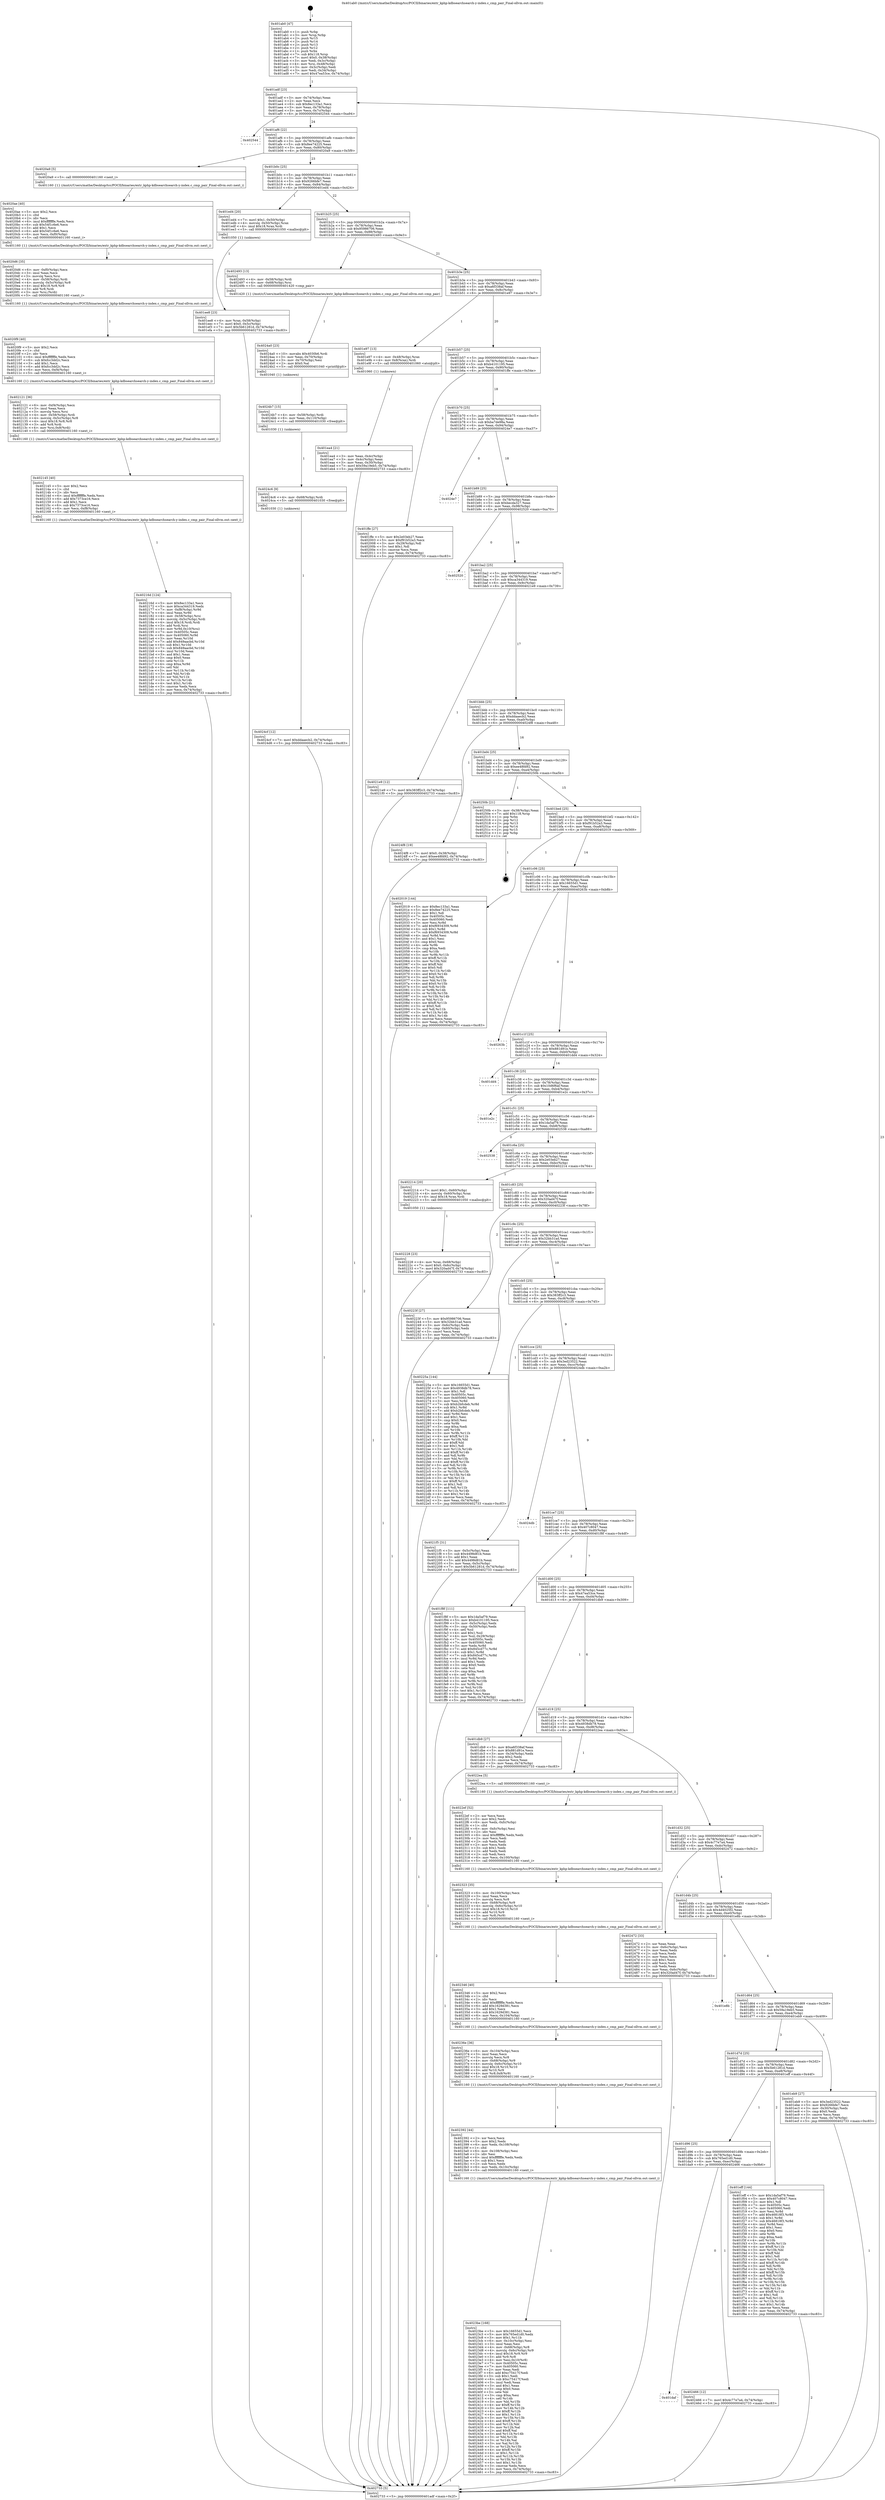 digraph "0x401ab0" {
  label = "0x401ab0 (/mnt/c/Users/mathe/Desktop/tcc/POCII/binaries/extr_kphp-kdbsearchsearch-y-index.c_cmp_pair_Final-ollvm.out::main(0))"
  labelloc = "t"
  node[shape=record]

  Entry [label="",width=0.3,height=0.3,shape=circle,fillcolor=black,style=filled]
  "0x401adf" [label="{
     0x401adf [23]\l
     | [instrs]\l
     &nbsp;&nbsp;0x401adf \<+3\>: mov -0x74(%rbp),%eax\l
     &nbsp;&nbsp;0x401ae2 \<+2\>: mov %eax,%ecx\l
     &nbsp;&nbsp;0x401ae4 \<+6\>: sub $0x8ec133a1,%ecx\l
     &nbsp;&nbsp;0x401aea \<+3\>: mov %eax,-0x78(%rbp)\l
     &nbsp;&nbsp;0x401aed \<+3\>: mov %ecx,-0x7c(%rbp)\l
     &nbsp;&nbsp;0x401af0 \<+6\>: je 0000000000402544 \<main+0xa94\>\l
  }"]
  "0x402544" [label="{
     0x402544\l
  }", style=dashed]
  "0x401af6" [label="{
     0x401af6 [22]\l
     | [instrs]\l
     &nbsp;&nbsp;0x401af6 \<+5\>: jmp 0000000000401afb \<main+0x4b\>\l
     &nbsp;&nbsp;0x401afb \<+3\>: mov -0x78(%rbp),%eax\l
     &nbsp;&nbsp;0x401afe \<+5\>: sub $0x8ee74225,%eax\l
     &nbsp;&nbsp;0x401b03 \<+3\>: mov %eax,-0x80(%rbp)\l
     &nbsp;&nbsp;0x401b06 \<+6\>: je 00000000004020a9 \<main+0x5f9\>\l
  }"]
  Exit [label="",width=0.3,height=0.3,shape=circle,fillcolor=black,style=filled,peripheries=2]
  "0x4020a9" [label="{
     0x4020a9 [5]\l
     | [instrs]\l
     &nbsp;&nbsp;0x4020a9 \<+5\>: call 0000000000401160 \<next_i\>\l
     | [calls]\l
     &nbsp;&nbsp;0x401160 \{1\} (/mnt/c/Users/mathe/Desktop/tcc/POCII/binaries/extr_kphp-kdbsearchsearch-y-index.c_cmp_pair_Final-ollvm.out::next_i)\l
  }"]
  "0x401b0c" [label="{
     0x401b0c [25]\l
     | [instrs]\l
     &nbsp;&nbsp;0x401b0c \<+5\>: jmp 0000000000401b11 \<main+0x61\>\l
     &nbsp;&nbsp;0x401b11 \<+3\>: mov -0x78(%rbp),%eax\l
     &nbsp;&nbsp;0x401b14 \<+5\>: sub $0x9266bfe7,%eax\l
     &nbsp;&nbsp;0x401b19 \<+6\>: mov %eax,-0x84(%rbp)\l
     &nbsp;&nbsp;0x401b1f \<+6\>: je 0000000000401ed4 \<main+0x424\>\l
  }"]
  "0x4024cf" [label="{
     0x4024cf [12]\l
     | [instrs]\l
     &nbsp;&nbsp;0x4024cf \<+7\>: movl $0xddaaecb2,-0x74(%rbp)\l
     &nbsp;&nbsp;0x4024d6 \<+5\>: jmp 0000000000402733 \<main+0xc83\>\l
  }"]
  "0x401ed4" [label="{
     0x401ed4 [20]\l
     | [instrs]\l
     &nbsp;&nbsp;0x401ed4 \<+7\>: movl $0x1,-0x50(%rbp)\l
     &nbsp;&nbsp;0x401edb \<+4\>: movslq -0x50(%rbp),%rax\l
     &nbsp;&nbsp;0x401edf \<+4\>: imul $0x18,%rax,%rdi\l
     &nbsp;&nbsp;0x401ee3 \<+5\>: call 0000000000401050 \<malloc@plt\>\l
     | [calls]\l
     &nbsp;&nbsp;0x401050 \{1\} (unknown)\l
  }"]
  "0x401b25" [label="{
     0x401b25 [25]\l
     | [instrs]\l
     &nbsp;&nbsp;0x401b25 \<+5\>: jmp 0000000000401b2a \<main+0x7a\>\l
     &nbsp;&nbsp;0x401b2a \<+3\>: mov -0x78(%rbp),%eax\l
     &nbsp;&nbsp;0x401b2d \<+5\>: sub $0x95986706,%eax\l
     &nbsp;&nbsp;0x401b32 \<+6\>: mov %eax,-0x88(%rbp)\l
     &nbsp;&nbsp;0x401b38 \<+6\>: je 0000000000402493 \<main+0x9e3\>\l
  }"]
  "0x4024c6" [label="{
     0x4024c6 [9]\l
     | [instrs]\l
     &nbsp;&nbsp;0x4024c6 \<+4\>: mov -0x68(%rbp),%rdi\l
     &nbsp;&nbsp;0x4024ca \<+5\>: call 0000000000401030 \<free@plt\>\l
     | [calls]\l
     &nbsp;&nbsp;0x401030 \{1\} (unknown)\l
  }"]
  "0x402493" [label="{
     0x402493 [13]\l
     | [instrs]\l
     &nbsp;&nbsp;0x402493 \<+4\>: mov -0x58(%rbp),%rdi\l
     &nbsp;&nbsp;0x402497 \<+4\>: mov -0x68(%rbp),%rsi\l
     &nbsp;&nbsp;0x40249b \<+5\>: call 0000000000401420 \<cmp_pair\>\l
     | [calls]\l
     &nbsp;&nbsp;0x401420 \{1\} (/mnt/c/Users/mathe/Desktop/tcc/POCII/binaries/extr_kphp-kdbsearchsearch-y-index.c_cmp_pair_Final-ollvm.out::cmp_pair)\l
  }"]
  "0x401b3e" [label="{
     0x401b3e [25]\l
     | [instrs]\l
     &nbsp;&nbsp;0x401b3e \<+5\>: jmp 0000000000401b43 \<main+0x93\>\l
     &nbsp;&nbsp;0x401b43 \<+3\>: mov -0x78(%rbp),%eax\l
     &nbsp;&nbsp;0x401b46 \<+5\>: sub $0xa6f338af,%eax\l
     &nbsp;&nbsp;0x401b4b \<+6\>: mov %eax,-0x8c(%rbp)\l
     &nbsp;&nbsp;0x401b51 \<+6\>: je 0000000000401e97 \<main+0x3e7\>\l
  }"]
  "0x4024b7" [label="{
     0x4024b7 [15]\l
     | [instrs]\l
     &nbsp;&nbsp;0x4024b7 \<+4\>: mov -0x58(%rbp),%rdi\l
     &nbsp;&nbsp;0x4024bb \<+6\>: mov %eax,-0x110(%rbp)\l
     &nbsp;&nbsp;0x4024c1 \<+5\>: call 0000000000401030 \<free@plt\>\l
     | [calls]\l
     &nbsp;&nbsp;0x401030 \{1\} (unknown)\l
  }"]
  "0x401e97" [label="{
     0x401e97 [13]\l
     | [instrs]\l
     &nbsp;&nbsp;0x401e97 \<+4\>: mov -0x48(%rbp),%rax\l
     &nbsp;&nbsp;0x401e9b \<+4\>: mov 0x8(%rax),%rdi\l
     &nbsp;&nbsp;0x401e9f \<+5\>: call 0000000000401060 \<atoi@plt\>\l
     | [calls]\l
     &nbsp;&nbsp;0x401060 \{1\} (unknown)\l
  }"]
  "0x401b57" [label="{
     0x401b57 [25]\l
     | [instrs]\l
     &nbsp;&nbsp;0x401b57 \<+5\>: jmp 0000000000401b5c \<main+0xac\>\l
     &nbsp;&nbsp;0x401b5c \<+3\>: mov -0x78(%rbp),%eax\l
     &nbsp;&nbsp;0x401b5f \<+5\>: sub $0xb4101195,%eax\l
     &nbsp;&nbsp;0x401b64 \<+6\>: mov %eax,-0x90(%rbp)\l
     &nbsp;&nbsp;0x401b6a \<+6\>: je 0000000000401ffe \<main+0x54e\>\l
  }"]
  "0x4024a0" [label="{
     0x4024a0 [23]\l
     | [instrs]\l
     &nbsp;&nbsp;0x4024a0 \<+10\>: movabs $0x4030b6,%rdi\l
     &nbsp;&nbsp;0x4024aa \<+3\>: mov %eax,-0x70(%rbp)\l
     &nbsp;&nbsp;0x4024ad \<+3\>: mov -0x70(%rbp),%esi\l
     &nbsp;&nbsp;0x4024b0 \<+2\>: mov $0x0,%al\l
     &nbsp;&nbsp;0x4024b2 \<+5\>: call 0000000000401040 \<printf@plt\>\l
     | [calls]\l
     &nbsp;&nbsp;0x401040 \{1\} (unknown)\l
  }"]
  "0x401ffe" [label="{
     0x401ffe [27]\l
     | [instrs]\l
     &nbsp;&nbsp;0x401ffe \<+5\>: mov $0x2e03eb27,%eax\l
     &nbsp;&nbsp;0x402003 \<+5\>: mov $0xf91b52a3,%ecx\l
     &nbsp;&nbsp;0x402008 \<+3\>: mov -0x29(%rbp),%dl\l
     &nbsp;&nbsp;0x40200b \<+3\>: test $0x1,%dl\l
     &nbsp;&nbsp;0x40200e \<+3\>: cmovne %ecx,%eax\l
     &nbsp;&nbsp;0x402011 \<+3\>: mov %eax,-0x74(%rbp)\l
     &nbsp;&nbsp;0x402014 \<+5\>: jmp 0000000000402733 \<main+0xc83\>\l
  }"]
  "0x401b70" [label="{
     0x401b70 [25]\l
     | [instrs]\l
     &nbsp;&nbsp;0x401b70 \<+5\>: jmp 0000000000401b75 \<main+0xc5\>\l
     &nbsp;&nbsp;0x401b75 \<+3\>: mov -0x78(%rbp),%eax\l
     &nbsp;&nbsp;0x401b78 \<+5\>: sub $0xba7de98a,%eax\l
     &nbsp;&nbsp;0x401b7d \<+6\>: mov %eax,-0x94(%rbp)\l
     &nbsp;&nbsp;0x401b83 \<+6\>: je 00000000004024e7 \<main+0xa37\>\l
  }"]
  "0x401daf" [label="{
     0x401daf\l
  }", style=dashed]
  "0x4024e7" [label="{
     0x4024e7\l
  }", style=dashed]
  "0x401b89" [label="{
     0x401b89 [25]\l
     | [instrs]\l
     &nbsp;&nbsp;0x401b89 \<+5\>: jmp 0000000000401b8e \<main+0xde\>\l
     &nbsp;&nbsp;0x401b8e \<+3\>: mov -0x78(%rbp),%eax\l
     &nbsp;&nbsp;0x401b91 \<+5\>: sub $0xbecda327,%eax\l
     &nbsp;&nbsp;0x401b96 \<+6\>: mov %eax,-0x98(%rbp)\l
     &nbsp;&nbsp;0x401b9c \<+6\>: je 0000000000402520 \<main+0xa70\>\l
  }"]
  "0x402466" [label="{
     0x402466 [12]\l
     | [instrs]\l
     &nbsp;&nbsp;0x402466 \<+7\>: movl $0x4c77e7a4,-0x74(%rbp)\l
     &nbsp;&nbsp;0x40246d \<+5\>: jmp 0000000000402733 \<main+0xc83\>\l
  }"]
  "0x402520" [label="{
     0x402520\l
  }", style=dashed]
  "0x401ba2" [label="{
     0x401ba2 [25]\l
     | [instrs]\l
     &nbsp;&nbsp;0x401ba2 \<+5\>: jmp 0000000000401ba7 \<main+0xf7\>\l
     &nbsp;&nbsp;0x401ba7 \<+3\>: mov -0x78(%rbp),%eax\l
     &nbsp;&nbsp;0x401baa \<+5\>: sub $0xca344319,%eax\l
     &nbsp;&nbsp;0x401baf \<+6\>: mov %eax,-0x9c(%rbp)\l
     &nbsp;&nbsp;0x401bb5 \<+6\>: je 00000000004021e9 \<main+0x739\>\l
  }"]
  "0x4023be" [label="{
     0x4023be [168]\l
     | [instrs]\l
     &nbsp;&nbsp;0x4023be \<+5\>: mov $0x16655d1,%ecx\l
     &nbsp;&nbsp;0x4023c3 \<+5\>: mov $0x765ed1d0,%edx\l
     &nbsp;&nbsp;0x4023c8 \<+3\>: mov $0x1,%r11b\l
     &nbsp;&nbsp;0x4023cb \<+6\>: mov -0x10c(%rbp),%esi\l
     &nbsp;&nbsp;0x4023d1 \<+3\>: imul %eax,%esi\l
     &nbsp;&nbsp;0x4023d4 \<+4\>: mov -0x68(%rbp),%r8\l
     &nbsp;&nbsp;0x4023d8 \<+4\>: movslq -0x6c(%rbp),%r9\l
     &nbsp;&nbsp;0x4023dc \<+4\>: imul $0x18,%r9,%r9\l
     &nbsp;&nbsp;0x4023e0 \<+3\>: add %r9,%r8\l
     &nbsp;&nbsp;0x4023e3 \<+4\>: mov %esi,0x10(%r8)\l
     &nbsp;&nbsp;0x4023e7 \<+7\>: mov 0x40505c,%eax\l
     &nbsp;&nbsp;0x4023ee \<+7\>: mov 0x405060,%esi\l
     &nbsp;&nbsp;0x4023f5 \<+2\>: mov %eax,%edi\l
     &nbsp;&nbsp;0x4023f7 \<+6\>: add $0xc75417f,%edi\l
     &nbsp;&nbsp;0x4023fd \<+3\>: sub $0x1,%edi\l
     &nbsp;&nbsp;0x402400 \<+6\>: sub $0xc75417f,%edi\l
     &nbsp;&nbsp;0x402406 \<+3\>: imul %edi,%eax\l
     &nbsp;&nbsp;0x402409 \<+3\>: and $0x1,%eax\l
     &nbsp;&nbsp;0x40240c \<+3\>: cmp $0x0,%eax\l
     &nbsp;&nbsp;0x40240f \<+3\>: sete %bl\l
     &nbsp;&nbsp;0x402412 \<+3\>: cmp $0xa,%esi\l
     &nbsp;&nbsp;0x402415 \<+4\>: setl %r14b\l
     &nbsp;&nbsp;0x402419 \<+3\>: mov %bl,%r15b\l
     &nbsp;&nbsp;0x40241c \<+4\>: xor $0xff,%r15b\l
     &nbsp;&nbsp;0x402420 \<+3\>: mov %r14b,%r12b\l
     &nbsp;&nbsp;0x402423 \<+4\>: xor $0xff,%r12b\l
     &nbsp;&nbsp;0x402427 \<+4\>: xor $0x1,%r11b\l
     &nbsp;&nbsp;0x40242b \<+3\>: mov %r15b,%r13b\l
     &nbsp;&nbsp;0x40242e \<+4\>: and $0xff,%r13b\l
     &nbsp;&nbsp;0x402432 \<+3\>: and %r11b,%bl\l
     &nbsp;&nbsp;0x402435 \<+3\>: mov %r12b,%al\l
     &nbsp;&nbsp;0x402438 \<+2\>: and $0xff,%al\l
     &nbsp;&nbsp;0x40243a \<+3\>: and %r11b,%r14b\l
     &nbsp;&nbsp;0x40243d \<+3\>: or %bl,%r13b\l
     &nbsp;&nbsp;0x402440 \<+3\>: or %r14b,%al\l
     &nbsp;&nbsp;0x402443 \<+3\>: xor %al,%r13b\l
     &nbsp;&nbsp;0x402446 \<+3\>: or %r12b,%r15b\l
     &nbsp;&nbsp;0x402449 \<+4\>: xor $0xff,%r15b\l
     &nbsp;&nbsp;0x40244d \<+4\>: or $0x1,%r11b\l
     &nbsp;&nbsp;0x402451 \<+3\>: and %r11b,%r15b\l
     &nbsp;&nbsp;0x402454 \<+3\>: or %r15b,%r13b\l
     &nbsp;&nbsp;0x402457 \<+4\>: test $0x1,%r13b\l
     &nbsp;&nbsp;0x40245b \<+3\>: cmovne %edx,%ecx\l
     &nbsp;&nbsp;0x40245e \<+3\>: mov %ecx,-0x74(%rbp)\l
     &nbsp;&nbsp;0x402461 \<+5\>: jmp 0000000000402733 \<main+0xc83\>\l
  }"]
  "0x4021e9" [label="{
     0x4021e9 [12]\l
     | [instrs]\l
     &nbsp;&nbsp;0x4021e9 \<+7\>: movl $0x383ff2c3,-0x74(%rbp)\l
     &nbsp;&nbsp;0x4021f0 \<+5\>: jmp 0000000000402733 \<main+0xc83\>\l
  }"]
  "0x401bbb" [label="{
     0x401bbb [25]\l
     | [instrs]\l
     &nbsp;&nbsp;0x401bbb \<+5\>: jmp 0000000000401bc0 \<main+0x110\>\l
     &nbsp;&nbsp;0x401bc0 \<+3\>: mov -0x78(%rbp),%eax\l
     &nbsp;&nbsp;0x401bc3 \<+5\>: sub $0xddaaecb2,%eax\l
     &nbsp;&nbsp;0x401bc8 \<+6\>: mov %eax,-0xa0(%rbp)\l
     &nbsp;&nbsp;0x401bce \<+6\>: je 00000000004024f8 \<main+0xa48\>\l
  }"]
  "0x402392" [label="{
     0x402392 [44]\l
     | [instrs]\l
     &nbsp;&nbsp;0x402392 \<+2\>: xor %ecx,%ecx\l
     &nbsp;&nbsp;0x402394 \<+5\>: mov $0x2,%edx\l
     &nbsp;&nbsp;0x402399 \<+6\>: mov %edx,-0x108(%rbp)\l
     &nbsp;&nbsp;0x40239f \<+1\>: cltd\l
     &nbsp;&nbsp;0x4023a0 \<+6\>: mov -0x108(%rbp),%esi\l
     &nbsp;&nbsp;0x4023a6 \<+2\>: idiv %esi\l
     &nbsp;&nbsp;0x4023a8 \<+6\>: imul $0xfffffffe,%edx,%edx\l
     &nbsp;&nbsp;0x4023ae \<+3\>: sub $0x1,%ecx\l
     &nbsp;&nbsp;0x4023b1 \<+2\>: sub %ecx,%edx\l
     &nbsp;&nbsp;0x4023b3 \<+6\>: mov %edx,-0x10c(%rbp)\l
     &nbsp;&nbsp;0x4023b9 \<+5\>: call 0000000000401160 \<next_i\>\l
     | [calls]\l
     &nbsp;&nbsp;0x401160 \{1\} (/mnt/c/Users/mathe/Desktop/tcc/POCII/binaries/extr_kphp-kdbsearchsearch-y-index.c_cmp_pair_Final-ollvm.out::next_i)\l
  }"]
  "0x4024f8" [label="{
     0x4024f8 [19]\l
     | [instrs]\l
     &nbsp;&nbsp;0x4024f8 \<+7\>: movl $0x0,-0x38(%rbp)\l
     &nbsp;&nbsp;0x4024ff \<+7\>: movl $0xee48fd92,-0x74(%rbp)\l
     &nbsp;&nbsp;0x402506 \<+5\>: jmp 0000000000402733 \<main+0xc83\>\l
  }"]
  "0x401bd4" [label="{
     0x401bd4 [25]\l
     | [instrs]\l
     &nbsp;&nbsp;0x401bd4 \<+5\>: jmp 0000000000401bd9 \<main+0x129\>\l
     &nbsp;&nbsp;0x401bd9 \<+3\>: mov -0x78(%rbp),%eax\l
     &nbsp;&nbsp;0x401bdc \<+5\>: sub $0xee48fd92,%eax\l
     &nbsp;&nbsp;0x401be1 \<+6\>: mov %eax,-0xa4(%rbp)\l
     &nbsp;&nbsp;0x401be7 \<+6\>: je 000000000040250b \<main+0xa5b\>\l
  }"]
  "0x40236e" [label="{
     0x40236e [36]\l
     | [instrs]\l
     &nbsp;&nbsp;0x40236e \<+6\>: mov -0x104(%rbp),%ecx\l
     &nbsp;&nbsp;0x402374 \<+3\>: imul %eax,%ecx\l
     &nbsp;&nbsp;0x402377 \<+3\>: movslq %ecx,%r8\l
     &nbsp;&nbsp;0x40237a \<+4\>: mov -0x68(%rbp),%r9\l
     &nbsp;&nbsp;0x40237e \<+4\>: movslq -0x6c(%rbp),%r10\l
     &nbsp;&nbsp;0x402382 \<+4\>: imul $0x18,%r10,%r10\l
     &nbsp;&nbsp;0x402386 \<+3\>: add %r10,%r9\l
     &nbsp;&nbsp;0x402389 \<+4\>: mov %r8,0x8(%r9)\l
     &nbsp;&nbsp;0x40238d \<+5\>: call 0000000000401160 \<next_i\>\l
     | [calls]\l
     &nbsp;&nbsp;0x401160 \{1\} (/mnt/c/Users/mathe/Desktop/tcc/POCII/binaries/extr_kphp-kdbsearchsearch-y-index.c_cmp_pair_Final-ollvm.out::next_i)\l
  }"]
  "0x40250b" [label="{
     0x40250b [21]\l
     | [instrs]\l
     &nbsp;&nbsp;0x40250b \<+3\>: mov -0x38(%rbp),%eax\l
     &nbsp;&nbsp;0x40250e \<+7\>: add $0x118,%rsp\l
     &nbsp;&nbsp;0x402515 \<+1\>: pop %rbx\l
     &nbsp;&nbsp;0x402516 \<+2\>: pop %r12\l
     &nbsp;&nbsp;0x402518 \<+2\>: pop %r13\l
     &nbsp;&nbsp;0x40251a \<+2\>: pop %r14\l
     &nbsp;&nbsp;0x40251c \<+2\>: pop %r15\l
     &nbsp;&nbsp;0x40251e \<+1\>: pop %rbp\l
     &nbsp;&nbsp;0x40251f \<+1\>: ret\l
  }"]
  "0x401bed" [label="{
     0x401bed [25]\l
     | [instrs]\l
     &nbsp;&nbsp;0x401bed \<+5\>: jmp 0000000000401bf2 \<main+0x142\>\l
     &nbsp;&nbsp;0x401bf2 \<+3\>: mov -0x78(%rbp),%eax\l
     &nbsp;&nbsp;0x401bf5 \<+5\>: sub $0xf91b52a3,%eax\l
     &nbsp;&nbsp;0x401bfa \<+6\>: mov %eax,-0xa8(%rbp)\l
     &nbsp;&nbsp;0x401c00 \<+6\>: je 0000000000402019 \<main+0x569\>\l
  }"]
  "0x402346" [label="{
     0x402346 [40]\l
     | [instrs]\l
     &nbsp;&nbsp;0x402346 \<+5\>: mov $0x2,%ecx\l
     &nbsp;&nbsp;0x40234b \<+1\>: cltd\l
     &nbsp;&nbsp;0x40234c \<+2\>: idiv %ecx\l
     &nbsp;&nbsp;0x40234e \<+6\>: imul $0xfffffffe,%edx,%ecx\l
     &nbsp;&nbsp;0x402354 \<+6\>: add $0x1629d381,%ecx\l
     &nbsp;&nbsp;0x40235a \<+3\>: add $0x1,%ecx\l
     &nbsp;&nbsp;0x40235d \<+6\>: sub $0x1629d381,%ecx\l
     &nbsp;&nbsp;0x402363 \<+6\>: mov %ecx,-0x104(%rbp)\l
     &nbsp;&nbsp;0x402369 \<+5\>: call 0000000000401160 \<next_i\>\l
     | [calls]\l
     &nbsp;&nbsp;0x401160 \{1\} (/mnt/c/Users/mathe/Desktop/tcc/POCII/binaries/extr_kphp-kdbsearchsearch-y-index.c_cmp_pair_Final-ollvm.out::next_i)\l
  }"]
  "0x402019" [label="{
     0x402019 [144]\l
     | [instrs]\l
     &nbsp;&nbsp;0x402019 \<+5\>: mov $0x8ec133a1,%eax\l
     &nbsp;&nbsp;0x40201e \<+5\>: mov $0x8ee74225,%ecx\l
     &nbsp;&nbsp;0x402023 \<+2\>: mov $0x1,%dl\l
     &nbsp;&nbsp;0x402025 \<+7\>: mov 0x40505c,%esi\l
     &nbsp;&nbsp;0x40202c \<+7\>: mov 0x405060,%edi\l
     &nbsp;&nbsp;0x402033 \<+3\>: mov %esi,%r8d\l
     &nbsp;&nbsp;0x402036 \<+7\>: add $0xf6934309,%r8d\l
     &nbsp;&nbsp;0x40203d \<+4\>: sub $0x1,%r8d\l
     &nbsp;&nbsp;0x402041 \<+7\>: sub $0xf6934309,%r8d\l
     &nbsp;&nbsp;0x402048 \<+4\>: imul %r8d,%esi\l
     &nbsp;&nbsp;0x40204c \<+3\>: and $0x1,%esi\l
     &nbsp;&nbsp;0x40204f \<+3\>: cmp $0x0,%esi\l
     &nbsp;&nbsp;0x402052 \<+4\>: sete %r9b\l
     &nbsp;&nbsp;0x402056 \<+3\>: cmp $0xa,%edi\l
     &nbsp;&nbsp;0x402059 \<+4\>: setl %r10b\l
     &nbsp;&nbsp;0x40205d \<+3\>: mov %r9b,%r11b\l
     &nbsp;&nbsp;0x402060 \<+4\>: xor $0xff,%r11b\l
     &nbsp;&nbsp;0x402064 \<+3\>: mov %r10b,%bl\l
     &nbsp;&nbsp;0x402067 \<+3\>: xor $0xff,%bl\l
     &nbsp;&nbsp;0x40206a \<+3\>: xor $0x0,%dl\l
     &nbsp;&nbsp;0x40206d \<+3\>: mov %r11b,%r14b\l
     &nbsp;&nbsp;0x402070 \<+4\>: and $0x0,%r14b\l
     &nbsp;&nbsp;0x402074 \<+3\>: and %dl,%r9b\l
     &nbsp;&nbsp;0x402077 \<+3\>: mov %bl,%r15b\l
     &nbsp;&nbsp;0x40207a \<+4\>: and $0x0,%r15b\l
     &nbsp;&nbsp;0x40207e \<+3\>: and %dl,%r10b\l
     &nbsp;&nbsp;0x402081 \<+3\>: or %r9b,%r14b\l
     &nbsp;&nbsp;0x402084 \<+3\>: or %r10b,%r15b\l
     &nbsp;&nbsp;0x402087 \<+3\>: xor %r15b,%r14b\l
     &nbsp;&nbsp;0x40208a \<+3\>: or %bl,%r11b\l
     &nbsp;&nbsp;0x40208d \<+4\>: xor $0xff,%r11b\l
     &nbsp;&nbsp;0x402091 \<+3\>: or $0x0,%dl\l
     &nbsp;&nbsp;0x402094 \<+3\>: and %dl,%r11b\l
     &nbsp;&nbsp;0x402097 \<+3\>: or %r11b,%r14b\l
     &nbsp;&nbsp;0x40209a \<+4\>: test $0x1,%r14b\l
     &nbsp;&nbsp;0x40209e \<+3\>: cmovne %ecx,%eax\l
     &nbsp;&nbsp;0x4020a1 \<+3\>: mov %eax,-0x74(%rbp)\l
     &nbsp;&nbsp;0x4020a4 \<+5\>: jmp 0000000000402733 \<main+0xc83\>\l
  }"]
  "0x401c06" [label="{
     0x401c06 [25]\l
     | [instrs]\l
     &nbsp;&nbsp;0x401c06 \<+5\>: jmp 0000000000401c0b \<main+0x15b\>\l
     &nbsp;&nbsp;0x401c0b \<+3\>: mov -0x78(%rbp),%eax\l
     &nbsp;&nbsp;0x401c0e \<+5\>: sub $0x16655d1,%eax\l
     &nbsp;&nbsp;0x401c13 \<+6\>: mov %eax,-0xac(%rbp)\l
     &nbsp;&nbsp;0x401c19 \<+6\>: je 000000000040263b \<main+0xb8b\>\l
  }"]
  "0x402323" [label="{
     0x402323 [35]\l
     | [instrs]\l
     &nbsp;&nbsp;0x402323 \<+6\>: mov -0x100(%rbp),%ecx\l
     &nbsp;&nbsp;0x402329 \<+3\>: imul %eax,%ecx\l
     &nbsp;&nbsp;0x40232c \<+3\>: movslq %ecx,%r8\l
     &nbsp;&nbsp;0x40232f \<+4\>: mov -0x68(%rbp),%r9\l
     &nbsp;&nbsp;0x402333 \<+4\>: movslq -0x6c(%rbp),%r10\l
     &nbsp;&nbsp;0x402337 \<+4\>: imul $0x18,%r10,%r10\l
     &nbsp;&nbsp;0x40233b \<+3\>: add %r10,%r9\l
     &nbsp;&nbsp;0x40233e \<+3\>: mov %r8,(%r9)\l
     &nbsp;&nbsp;0x402341 \<+5\>: call 0000000000401160 \<next_i\>\l
     | [calls]\l
     &nbsp;&nbsp;0x401160 \{1\} (/mnt/c/Users/mathe/Desktop/tcc/POCII/binaries/extr_kphp-kdbsearchsearch-y-index.c_cmp_pair_Final-ollvm.out::next_i)\l
  }"]
  "0x40263b" [label="{
     0x40263b\l
  }", style=dashed]
  "0x401c1f" [label="{
     0x401c1f [25]\l
     | [instrs]\l
     &nbsp;&nbsp;0x401c1f \<+5\>: jmp 0000000000401c24 \<main+0x174\>\l
     &nbsp;&nbsp;0x401c24 \<+3\>: mov -0x78(%rbp),%eax\l
     &nbsp;&nbsp;0x401c27 \<+5\>: sub $0x881d91e,%eax\l
     &nbsp;&nbsp;0x401c2c \<+6\>: mov %eax,-0xb0(%rbp)\l
     &nbsp;&nbsp;0x401c32 \<+6\>: je 0000000000401dd4 \<main+0x324\>\l
  }"]
  "0x4022ef" [label="{
     0x4022ef [52]\l
     | [instrs]\l
     &nbsp;&nbsp;0x4022ef \<+2\>: xor %ecx,%ecx\l
     &nbsp;&nbsp;0x4022f1 \<+5\>: mov $0x2,%edx\l
     &nbsp;&nbsp;0x4022f6 \<+6\>: mov %edx,-0xfc(%rbp)\l
     &nbsp;&nbsp;0x4022fc \<+1\>: cltd\l
     &nbsp;&nbsp;0x4022fd \<+6\>: mov -0xfc(%rbp),%esi\l
     &nbsp;&nbsp;0x402303 \<+2\>: idiv %esi\l
     &nbsp;&nbsp;0x402305 \<+6\>: imul $0xfffffffe,%edx,%edx\l
     &nbsp;&nbsp;0x40230b \<+2\>: mov %ecx,%edi\l
     &nbsp;&nbsp;0x40230d \<+2\>: sub %edx,%edi\l
     &nbsp;&nbsp;0x40230f \<+2\>: mov %ecx,%edx\l
     &nbsp;&nbsp;0x402311 \<+3\>: sub $0x1,%edx\l
     &nbsp;&nbsp;0x402314 \<+2\>: add %edx,%edi\l
     &nbsp;&nbsp;0x402316 \<+2\>: sub %edi,%ecx\l
     &nbsp;&nbsp;0x402318 \<+6\>: mov %ecx,-0x100(%rbp)\l
     &nbsp;&nbsp;0x40231e \<+5\>: call 0000000000401160 \<next_i\>\l
     | [calls]\l
     &nbsp;&nbsp;0x401160 \{1\} (/mnt/c/Users/mathe/Desktop/tcc/POCII/binaries/extr_kphp-kdbsearchsearch-y-index.c_cmp_pair_Final-ollvm.out::next_i)\l
  }"]
  "0x401dd4" [label="{
     0x401dd4\l
  }", style=dashed]
  "0x401c38" [label="{
     0x401c38 [25]\l
     | [instrs]\l
     &nbsp;&nbsp;0x401c38 \<+5\>: jmp 0000000000401c3d \<main+0x18d\>\l
     &nbsp;&nbsp;0x401c3d \<+3\>: mov -0x78(%rbp),%eax\l
     &nbsp;&nbsp;0x401c40 \<+5\>: sub $0x10d6f6af,%eax\l
     &nbsp;&nbsp;0x401c45 \<+6\>: mov %eax,-0xb4(%rbp)\l
     &nbsp;&nbsp;0x401c4b \<+6\>: je 0000000000401e2c \<main+0x37c\>\l
  }"]
  "0x402228" [label="{
     0x402228 [23]\l
     | [instrs]\l
     &nbsp;&nbsp;0x402228 \<+4\>: mov %rax,-0x68(%rbp)\l
     &nbsp;&nbsp;0x40222c \<+7\>: movl $0x0,-0x6c(%rbp)\l
     &nbsp;&nbsp;0x402233 \<+7\>: movl $0x320ad47f,-0x74(%rbp)\l
     &nbsp;&nbsp;0x40223a \<+5\>: jmp 0000000000402733 \<main+0xc83\>\l
  }"]
  "0x401e2c" [label="{
     0x401e2c\l
  }", style=dashed]
  "0x401c51" [label="{
     0x401c51 [25]\l
     | [instrs]\l
     &nbsp;&nbsp;0x401c51 \<+5\>: jmp 0000000000401c56 \<main+0x1a6\>\l
     &nbsp;&nbsp;0x401c56 \<+3\>: mov -0x78(%rbp),%eax\l
     &nbsp;&nbsp;0x401c59 \<+5\>: sub $0x1da5af79,%eax\l
     &nbsp;&nbsp;0x401c5e \<+6\>: mov %eax,-0xb8(%rbp)\l
     &nbsp;&nbsp;0x401c64 \<+6\>: je 0000000000402538 \<main+0xa88\>\l
  }"]
  "0x40216d" [label="{
     0x40216d [124]\l
     | [instrs]\l
     &nbsp;&nbsp;0x40216d \<+5\>: mov $0x8ec133a1,%ecx\l
     &nbsp;&nbsp;0x402172 \<+5\>: mov $0xca344319,%edx\l
     &nbsp;&nbsp;0x402177 \<+7\>: mov -0xf8(%rbp),%r9d\l
     &nbsp;&nbsp;0x40217e \<+4\>: imul %eax,%r9d\l
     &nbsp;&nbsp;0x402182 \<+4\>: mov -0x58(%rbp),%rsi\l
     &nbsp;&nbsp;0x402186 \<+4\>: movslq -0x5c(%rbp),%rdi\l
     &nbsp;&nbsp;0x40218a \<+4\>: imul $0x18,%rdi,%rdi\l
     &nbsp;&nbsp;0x40218e \<+3\>: add %rdi,%rsi\l
     &nbsp;&nbsp;0x402191 \<+4\>: mov %r9d,0x10(%rsi)\l
     &nbsp;&nbsp;0x402195 \<+7\>: mov 0x40505c,%eax\l
     &nbsp;&nbsp;0x40219c \<+8\>: mov 0x405060,%r9d\l
     &nbsp;&nbsp;0x4021a4 \<+3\>: mov %eax,%r10d\l
     &nbsp;&nbsp;0x4021a7 \<+7\>: add $0x849aacbd,%r10d\l
     &nbsp;&nbsp;0x4021ae \<+4\>: sub $0x1,%r10d\l
     &nbsp;&nbsp;0x4021b2 \<+7\>: sub $0x849aacbd,%r10d\l
     &nbsp;&nbsp;0x4021b9 \<+4\>: imul %r10d,%eax\l
     &nbsp;&nbsp;0x4021bd \<+3\>: and $0x1,%eax\l
     &nbsp;&nbsp;0x4021c0 \<+3\>: cmp $0x0,%eax\l
     &nbsp;&nbsp;0x4021c3 \<+4\>: sete %r11b\l
     &nbsp;&nbsp;0x4021c7 \<+4\>: cmp $0xa,%r9d\l
     &nbsp;&nbsp;0x4021cb \<+3\>: setl %bl\l
     &nbsp;&nbsp;0x4021ce \<+3\>: mov %r11b,%r14b\l
     &nbsp;&nbsp;0x4021d1 \<+3\>: and %bl,%r14b\l
     &nbsp;&nbsp;0x4021d4 \<+3\>: xor %bl,%r11b\l
     &nbsp;&nbsp;0x4021d7 \<+3\>: or %r11b,%r14b\l
     &nbsp;&nbsp;0x4021da \<+4\>: test $0x1,%r14b\l
     &nbsp;&nbsp;0x4021de \<+3\>: cmovne %edx,%ecx\l
     &nbsp;&nbsp;0x4021e1 \<+3\>: mov %ecx,-0x74(%rbp)\l
     &nbsp;&nbsp;0x4021e4 \<+5\>: jmp 0000000000402733 \<main+0xc83\>\l
  }"]
  "0x402538" [label="{
     0x402538\l
  }", style=dashed]
  "0x401c6a" [label="{
     0x401c6a [25]\l
     | [instrs]\l
     &nbsp;&nbsp;0x401c6a \<+5\>: jmp 0000000000401c6f \<main+0x1bf\>\l
     &nbsp;&nbsp;0x401c6f \<+3\>: mov -0x78(%rbp),%eax\l
     &nbsp;&nbsp;0x401c72 \<+5\>: sub $0x2e03eb27,%eax\l
     &nbsp;&nbsp;0x401c77 \<+6\>: mov %eax,-0xbc(%rbp)\l
     &nbsp;&nbsp;0x401c7d \<+6\>: je 0000000000402214 \<main+0x764\>\l
  }"]
  "0x402145" [label="{
     0x402145 [40]\l
     | [instrs]\l
     &nbsp;&nbsp;0x402145 \<+5\>: mov $0x2,%ecx\l
     &nbsp;&nbsp;0x40214a \<+1\>: cltd\l
     &nbsp;&nbsp;0x40214b \<+2\>: idiv %ecx\l
     &nbsp;&nbsp;0x40214d \<+6\>: imul $0xfffffffe,%edx,%ecx\l
     &nbsp;&nbsp;0x402153 \<+6\>: add $0x7373ce16,%ecx\l
     &nbsp;&nbsp;0x402159 \<+3\>: add $0x1,%ecx\l
     &nbsp;&nbsp;0x40215c \<+6\>: sub $0x7373ce16,%ecx\l
     &nbsp;&nbsp;0x402162 \<+6\>: mov %ecx,-0xf8(%rbp)\l
     &nbsp;&nbsp;0x402168 \<+5\>: call 0000000000401160 \<next_i\>\l
     | [calls]\l
     &nbsp;&nbsp;0x401160 \{1\} (/mnt/c/Users/mathe/Desktop/tcc/POCII/binaries/extr_kphp-kdbsearchsearch-y-index.c_cmp_pair_Final-ollvm.out::next_i)\l
  }"]
  "0x402214" [label="{
     0x402214 [20]\l
     | [instrs]\l
     &nbsp;&nbsp;0x402214 \<+7\>: movl $0x1,-0x60(%rbp)\l
     &nbsp;&nbsp;0x40221b \<+4\>: movslq -0x60(%rbp),%rax\l
     &nbsp;&nbsp;0x40221f \<+4\>: imul $0x18,%rax,%rdi\l
     &nbsp;&nbsp;0x402223 \<+5\>: call 0000000000401050 \<malloc@plt\>\l
     | [calls]\l
     &nbsp;&nbsp;0x401050 \{1\} (unknown)\l
  }"]
  "0x401c83" [label="{
     0x401c83 [25]\l
     | [instrs]\l
     &nbsp;&nbsp;0x401c83 \<+5\>: jmp 0000000000401c88 \<main+0x1d8\>\l
     &nbsp;&nbsp;0x401c88 \<+3\>: mov -0x78(%rbp),%eax\l
     &nbsp;&nbsp;0x401c8b \<+5\>: sub $0x320ad47f,%eax\l
     &nbsp;&nbsp;0x401c90 \<+6\>: mov %eax,-0xc0(%rbp)\l
     &nbsp;&nbsp;0x401c96 \<+6\>: je 000000000040223f \<main+0x78f\>\l
  }"]
  "0x402121" [label="{
     0x402121 [36]\l
     | [instrs]\l
     &nbsp;&nbsp;0x402121 \<+6\>: mov -0xf4(%rbp),%ecx\l
     &nbsp;&nbsp;0x402127 \<+3\>: imul %eax,%ecx\l
     &nbsp;&nbsp;0x40212a \<+3\>: movslq %ecx,%rsi\l
     &nbsp;&nbsp;0x40212d \<+4\>: mov -0x58(%rbp),%rdi\l
     &nbsp;&nbsp;0x402131 \<+4\>: movslq -0x5c(%rbp),%r8\l
     &nbsp;&nbsp;0x402135 \<+4\>: imul $0x18,%r8,%r8\l
     &nbsp;&nbsp;0x402139 \<+3\>: add %r8,%rdi\l
     &nbsp;&nbsp;0x40213c \<+4\>: mov %rsi,0x8(%rdi)\l
     &nbsp;&nbsp;0x402140 \<+5\>: call 0000000000401160 \<next_i\>\l
     | [calls]\l
     &nbsp;&nbsp;0x401160 \{1\} (/mnt/c/Users/mathe/Desktop/tcc/POCII/binaries/extr_kphp-kdbsearchsearch-y-index.c_cmp_pair_Final-ollvm.out::next_i)\l
  }"]
  "0x40223f" [label="{
     0x40223f [27]\l
     | [instrs]\l
     &nbsp;&nbsp;0x40223f \<+5\>: mov $0x95986706,%eax\l
     &nbsp;&nbsp;0x402244 \<+5\>: mov $0x32bb31ad,%ecx\l
     &nbsp;&nbsp;0x402249 \<+3\>: mov -0x6c(%rbp),%edx\l
     &nbsp;&nbsp;0x40224c \<+3\>: cmp -0x60(%rbp),%edx\l
     &nbsp;&nbsp;0x40224f \<+3\>: cmovl %ecx,%eax\l
     &nbsp;&nbsp;0x402252 \<+3\>: mov %eax,-0x74(%rbp)\l
     &nbsp;&nbsp;0x402255 \<+5\>: jmp 0000000000402733 \<main+0xc83\>\l
  }"]
  "0x401c9c" [label="{
     0x401c9c [25]\l
     | [instrs]\l
     &nbsp;&nbsp;0x401c9c \<+5\>: jmp 0000000000401ca1 \<main+0x1f1\>\l
     &nbsp;&nbsp;0x401ca1 \<+3\>: mov -0x78(%rbp),%eax\l
     &nbsp;&nbsp;0x401ca4 \<+5\>: sub $0x32bb31ad,%eax\l
     &nbsp;&nbsp;0x401ca9 \<+6\>: mov %eax,-0xc4(%rbp)\l
     &nbsp;&nbsp;0x401caf \<+6\>: je 000000000040225a \<main+0x7aa\>\l
  }"]
  "0x4020f9" [label="{
     0x4020f9 [40]\l
     | [instrs]\l
     &nbsp;&nbsp;0x4020f9 \<+5\>: mov $0x2,%ecx\l
     &nbsp;&nbsp;0x4020fe \<+1\>: cltd\l
     &nbsp;&nbsp;0x4020ff \<+2\>: idiv %ecx\l
     &nbsp;&nbsp;0x402101 \<+6\>: imul $0xfffffffe,%edx,%ecx\l
     &nbsp;&nbsp;0x402107 \<+6\>: sub $0xfcc3dd2c,%ecx\l
     &nbsp;&nbsp;0x40210d \<+3\>: add $0x1,%ecx\l
     &nbsp;&nbsp;0x402110 \<+6\>: add $0xfcc3dd2c,%ecx\l
     &nbsp;&nbsp;0x402116 \<+6\>: mov %ecx,-0xf4(%rbp)\l
     &nbsp;&nbsp;0x40211c \<+5\>: call 0000000000401160 \<next_i\>\l
     | [calls]\l
     &nbsp;&nbsp;0x401160 \{1\} (/mnt/c/Users/mathe/Desktop/tcc/POCII/binaries/extr_kphp-kdbsearchsearch-y-index.c_cmp_pair_Final-ollvm.out::next_i)\l
  }"]
  "0x40225a" [label="{
     0x40225a [144]\l
     | [instrs]\l
     &nbsp;&nbsp;0x40225a \<+5\>: mov $0x16655d1,%eax\l
     &nbsp;&nbsp;0x40225f \<+5\>: mov $0x4938db78,%ecx\l
     &nbsp;&nbsp;0x402264 \<+2\>: mov $0x1,%dl\l
     &nbsp;&nbsp;0x402266 \<+7\>: mov 0x40505c,%esi\l
     &nbsp;&nbsp;0x40226d \<+7\>: mov 0x405060,%edi\l
     &nbsp;&nbsp;0x402274 \<+3\>: mov %esi,%r8d\l
     &nbsp;&nbsp;0x402277 \<+7\>: sub $0xb2bfcdeb,%r8d\l
     &nbsp;&nbsp;0x40227e \<+4\>: sub $0x1,%r8d\l
     &nbsp;&nbsp;0x402282 \<+7\>: add $0xb2bfcdeb,%r8d\l
     &nbsp;&nbsp;0x402289 \<+4\>: imul %r8d,%esi\l
     &nbsp;&nbsp;0x40228d \<+3\>: and $0x1,%esi\l
     &nbsp;&nbsp;0x402290 \<+3\>: cmp $0x0,%esi\l
     &nbsp;&nbsp;0x402293 \<+4\>: sete %r9b\l
     &nbsp;&nbsp;0x402297 \<+3\>: cmp $0xa,%edi\l
     &nbsp;&nbsp;0x40229a \<+4\>: setl %r10b\l
     &nbsp;&nbsp;0x40229e \<+3\>: mov %r9b,%r11b\l
     &nbsp;&nbsp;0x4022a1 \<+4\>: xor $0xff,%r11b\l
     &nbsp;&nbsp;0x4022a5 \<+3\>: mov %r10b,%bl\l
     &nbsp;&nbsp;0x4022a8 \<+3\>: xor $0xff,%bl\l
     &nbsp;&nbsp;0x4022ab \<+3\>: xor $0x1,%dl\l
     &nbsp;&nbsp;0x4022ae \<+3\>: mov %r11b,%r14b\l
     &nbsp;&nbsp;0x4022b1 \<+4\>: and $0xff,%r14b\l
     &nbsp;&nbsp;0x4022b5 \<+3\>: and %dl,%r9b\l
     &nbsp;&nbsp;0x4022b8 \<+3\>: mov %bl,%r15b\l
     &nbsp;&nbsp;0x4022bb \<+4\>: and $0xff,%r15b\l
     &nbsp;&nbsp;0x4022bf \<+3\>: and %dl,%r10b\l
     &nbsp;&nbsp;0x4022c2 \<+3\>: or %r9b,%r14b\l
     &nbsp;&nbsp;0x4022c5 \<+3\>: or %r10b,%r15b\l
     &nbsp;&nbsp;0x4022c8 \<+3\>: xor %r15b,%r14b\l
     &nbsp;&nbsp;0x4022cb \<+3\>: or %bl,%r11b\l
     &nbsp;&nbsp;0x4022ce \<+4\>: xor $0xff,%r11b\l
     &nbsp;&nbsp;0x4022d2 \<+3\>: or $0x1,%dl\l
     &nbsp;&nbsp;0x4022d5 \<+3\>: and %dl,%r11b\l
     &nbsp;&nbsp;0x4022d8 \<+3\>: or %r11b,%r14b\l
     &nbsp;&nbsp;0x4022db \<+4\>: test $0x1,%r14b\l
     &nbsp;&nbsp;0x4022df \<+3\>: cmovne %ecx,%eax\l
     &nbsp;&nbsp;0x4022e2 \<+3\>: mov %eax,-0x74(%rbp)\l
     &nbsp;&nbsp;0x4022e5 \<+5\>: jmp 0000000000402733 \<main+0xc83\>\l
  }"]
  "0x401cb5" [label="{
     0x401cb5 [25]\l
     | [instrs]\l
     &nbsp;&nbsp;0x401cb5 \<+5\>: jmp 0000000000401cba \<main+0x20a\>\l
     &nbsp;&nbsp;0x401cba \<+3\>: mov -0x78(%rbp),%eax\l
     &nbsp;&nbsp;0x401cbd \<+5\>: sub $0x383ff2c3,%eax\l
     &nbsp;&nbsp;0x401cc2 \<+6\>: mov %eax,-0xc8(%rbp)\l
     &nbsp;&nbsp;0x401cc8 \<+6\>: je 00000000004021f5 \<main+0x745\>\l
  }"]
  "0x4020d6" [label="{
     0x4020d6 [35]\l
     | [instrs]\l
     &nbsp;&nbsp;0x4020d6 \<+6\>: mov -0xf0(%rbp),%ecx\l
     &nbsp;&nbsp;0x4020dc \<+3\>: imul %eax,%ecx\l
     &nbsp;&nbsp;0x4020df \<+3\>: movslq %ecx,%rsi\l
     &nbsp;&nbsp;0x4020e2 \<+4\>: mov -0x58(%rbp),%rdi\l
     &nbsp;&nbsp;0x4020e6 \<+4\>: movslq -0x5c(%rbp),%r8\l
     &nbsp;&nbsp;0x4020ea \<+4\>: imul $0x18,%r8,%r8\l
     &nbsp;&nbsp;0x4020ee \<+3\>: add %r8,%rdi\l
     &nbsp;&nbsp;0x4020f1 \<+3\>: mov %rsi,(%rdi)\l
     &nbsp;&nbsp;0x4020f4 \<+5\>: call 0000000000401160 \<next_i\>\l
     | [calls]\l
     &nbsp;&nbsp;0x401160 \{1\} (/mnt/c/Users/mathe/Desktop/tcc/POCII/binaries/extr_kphp-kdbsearchsearch-y-index.c_cmp_pair_Final-ollvm.out::next_i)\l
  }"]
  "0x4021f5" [label="{
     0x4021f5 [31]\l
     | [instrs]\l
     &nbsp;&nbsp;0x4021f5 \<+3\>: mov -0x5c(%rbp),%eax\l
     &nbsp;&nbsp;0x4021f8 \<+5\>: sub $0x4498d81b,%eax\l
     &nbsp;&nbsp;0x4021fd \<+3\>: add $0x1,%eax\l
     &nbsp;&nbsp;0x402200 \<+5\>: add $0x4498d81b,%eax\l
     &nbsp;&nbsp;0x402205 \<+3\>: mov %eax,-0x5c(%rbp)\l
     &nbsp;&nbsp;0x402208 \<+7\>: movl $0x5b61281d,-0x74(%rbp)\l
     &nbsp;&nbsp;0x40220f \<+5\>: jmp 0000000000402733 \<main+0xc83\>\l
  }"]
  "0x401cce" [label="{
     0x401cce [25]\l
     | [instrs]\l
     &nbsp;&nbsp;0x401cce \<+5\>: jmp 0000000000401cd3 \<main+0x223\>\l
     &nbsp;&nbsp;0x401cd3 \<+3\>: mov -0x78(%rbp),%eax\l
     &nbsp;&nbsp;0x401cd6 \<+5\>: sub $0x3ed23522,%eax\l
     &nbsp;&nbsp;0x401cdb \<+6\>: mov %eax,-0xcc(%rbp)\l
     &nbsp;&nbsp;0x401ce1 \<+6\>: je 00000000004024db \<main+0xa2b\>\l
  }"]
  "0x4020ae" [label="{
     0x4020ae [40]\l
     | [instrs]\l
     &nbsp;&nbsp;0x4020ae \<+5\>: mov $0x2,%ecx\l
     &nbsp;&nbsp;0x4020b3 \<+1\>: cltd\l
     &nbsp;&nbsp;0x4020b4 \<+2\>: idiv %ecx\l
     &nbsp;&nbsp;0x4020b6 \<+6\>: imul $0xfffffffe,%edx,%ecx\l
     &nbsp;&nbsp;0x4020bc \<+6\>: sub $0x54f1c6e6,%ecx\l
     &nbsp;&nbsp;0x4020c2 \<+3\>: add $0x1,%ecx\l
     &nbsp;&nbsp;0x4020c5 \<+6\>: add $0x54f1c6e6,%ecx\l
     &nbsp;&nbsp;0x4020cb \<+6\>: mov %ecx,-0xf0(%rbp)\l
     &nbsp;&nbsp;0x4020d1 \<+5\>: call 0000000000401160 \<next_i\>\l
     | [calls]\l
     &nbsp;&nbsp;0x401160 \{1\} (/mnt/c/Users/mathe/Desktop/tcc/POCII/binaries/extr_kphp-kdbsearchsearch-y-index.c_cmp_pair_Final-ollvm.out::next_i)\l
  }"]
  "0x4024db" [label="{
     0x4024db\l
  }", style=dashed]
  "0x401ce7" [label="{
     0x401ce7 [25]\l
     | [instrs]\l
     &nbsp;&nbsp;0x401ce7 \<+5\>: jmp 0000000000401cec \<main+0x23c\>\l
     &nbsp;&nbsp;0x401cec \<+3\>: mov -0x78(%rbp),%eax\l
     &nbsp;&nbsp;0x401cef \<+5\>: sub $0x407c8047,%eax\l
     &nbsp;&nbsp;0x401cf4 \<+6\>: mov %eax,-0xd0(%rbp)\l
     &nbsp;&nbsp;0x401cfa \<+6\>: je 0000000000401f8f \<main+0x4df\>\l
  }"]
  "0x401d96" [label="{
     0x401d96 [25]\l
     | [instrs]\l
     &nbsp;&nbsp;0x401d96 \<+5\>: jmp 0000000000401d9b \<main+0x2eb\>\l
     &nbsp;&nbsp;0x401d9b \<+3\>: mov -0x78(%rbp),%eax\l
     &nbsp;&nbsp;0x401d9e \<+5\>: sub $0x765ed1d0,%eax\l
     &nbsp;&nbsp;0x401da3 \<+6\>: mov %eax,-0xec(%rbp)\l
     &nbsp;&nbsp;0x401da9 \<+6\>: je 0000000000402466 \<main+0x9b6\>\l
  }"]
  "0x401f8f" [label="{
     0x401f8f [111]\l
     | [instrs]\l
     &nbsp;&nbsp;0x401f8f \<+5\>: mov $0x1da5af79,%eax\l
     &nbsp;&nbsp;0x401f94 \<+5\>: mov $0xb4101195,%ecx\l
     &nbsp;&nbsp;0x401f99 \<+3\>: mov -0x5c(%rbp),%edx\l
     &nbsp;&nbsp;0x401f9c \<+3\>: cmp -0x50(%rbp),%edx\l
     &nbsp;&nbsp;0x401f9f \<+4\>: setl %sil\l
     &nbsp;&nbsp;0x401fa3 \<+4\>: and $0x1,%sil\l
     &nbsp;&nbsp;0x401fa7 \<+4\>: mov %sil,-0x29(%rbp)\l
     &nbsp;&nbsp;0x401fab \<+7\>: mov 0x40505c,%edx\l
     &nbsp;&nbsp;0x401fb2 \<+7\>: mov 0x405060,%edi\l
     &nbsp;&nbsp;0x401fb9 \<+3\>: mov %edx,%r8d\l
     &nbsp;&nbsp;0x401fbc \<+7\>: add $0x845cd77c,%r8d\l
     &nbsp;&nbsp;0x401fc3 \<+4\>: sub $0x1,%r8d\l
     &nbsp;&nbsp;0x401fc7 \<+7\>: sub $0x845cd77c,%r8d\l
     &nbsp;&nbsp;0x401fce \<+4\>: imul %r8d,%edx\l
     &nbsp;&nbsp;0x401fd2 \<+3\>: and $0x1,%edx\l
     &nbsp;&nbsp;0x401fd5 \<+3\>: cmp $0x0,%edx\l
     &nbsp;&nbsp;0x401fd8 \<+4\>: sete %sil\l
     &nbsp;&nbsp;0x401fdc \<+3\>: cmp $0xa,%edi\l
     &nbsp;&nbsp;0x401fdf \<+4\>: setl %r9b\l
     &nbsp;&nbsp;0x401fe3 \<+3\>: mov %sil,%r10b\l
     &nbsp;&nbsp;0x401fe6 \<+3\>: and %r9b,%r10b\l
     &nbsp;&nbsp;0x401fe9 \<+3\>: xor %r9b,%sil\l
     &nbsp;&nbsp;0x401fec \<+3\>: or %sil,%r10b\l
     &nbsp;&nbsp;0x401fef \<+4\>: test $0x1,%r10b\l
     &nbsp;&nbsp;0x401ff3 \<+3\>: cmovne %ecx,%eax\l
     &nbsp;&nbsp;0x401ff6 \<+3\>: mov %eax,-0x74(%rbp)\l
     &nbsp;&nbsp;0x401ff9 \<+5\>: jmp 0000000000402733 \<main+0xc83\>\l
  }"]
  "0x401d00" [label="{
     0x401d00 [25]\l
     | [instrs]\l
     &nbsp;&nbsp;0x401d00 \<+5\>: jmp 0000000000401d05 \<main+0x255\>\l
     &nbsp;&nbsp;0x401d05 \<+3\>: mov -0x78(%rbp),%eax\l
     &nbsp;&nbsp;0x401d08 \<+5\>: sub $0x47ea53ce,%eax\l
     &nbsp;&nbsp;0x401d0d \<+6\>: mov %eax,-0xd4(%rbp)\l
     &nbsp;&nbsp;0x401d13 \<+6\>: je 0000000000401db9 \<main+0x309\>\l
  }"]
  "0x401eff" [label="{
     0x401eff [144]\l
     | [instrs]\l
     &nbsp;&nbsp;0x401eff \<+5\>: mov $0x1da5af79,%eax\l
     &nbsp;&nbsp;0x401f04 \<+5\>: mov $0x407c8047,%ecx\l
     &nbsp;&nbsp;0x401f09 \<+2\>: mov $0x1,%dl\l
     &nbsp;&nbsp;0x401f0b \<+7\>: mov 0x40505c,%esi\l
     &nbsp;&nbsp;0x401f12 \<+7\>: mov 0x405060,%edi\l
     &nbsp;&nbsp;0x401f19 \<+3\>: mov %esi,%r8d\l
     &nbsp;&nbsp;0x401f1c \<+7\>: add $0x46818f3,%r8d\l
     &nbsp;&nbsp;0x401f23 \<+4\>: sub $0x1,%r8d\l
     &nbsp;&nbsp;0x401f27 \<+7\>: sub $0x46818f3,%r8d\l
     &nbsp;&nbsp;0x401f2e \<+4\>: imul %r8d,%esi\l
     &nbsp;&nbsp;0x401f32 \<+3\>: and $0x1,%esi\l
     &nbsp;&nbsp;0x401f35 \<+3\>: cmp $0x0,%esi\l
     &nbsp;&nbsp;0x401f38 \<+4\>: sete %r9b\l
     &nbsp;&nbsp;0x401f3c \<+3\>: cmp $0xa,%edi\l
     &nbsp;&nbsp;0x401f3f \<+4\>: setl %r10b\l
     &nbsp;&nbsp;0x401f43 \<+3\>: mov %r9b,%r11b\l
     &nbsp;&nbsp;0x401f46 \<+4\>: xor $0xff,%r11b\l
     &nbsp;&nbsp;0x401f4a \<+3\>: mov %r10b,%bl\l
     &nbsp;&nbsp;0x401f4d \<+3\>: xor $0xff,%bl\l
     &nbsp;&nbsp;0x401f50 \<+3\>: xor $0x1,%dl\l
     &nbsp;&nbsp;0x401f53 \<+3\>: mov %r11b,%r14b\l
     &nbsp;&nbsp;0x401f56 \<+4\>: and $0xff,%r14b\l
     &nbsp;&nbsp;0x401f5a \<+3\>: and %dl,%r9b\l
     &nbsp;&nbsp;0x401f5d \<+3\>: mov %bl,%r15b\l
     &nbsp;&nbsp;0x401f60 \<+4\>: and $0xff,%r15b\l
     &nbsp;&nbsp;0x401f64 \<+3\>: and %dl,%r10b\l
     &nbsp;&nbsp;0x401f67 \<+3\>: or %r9b,%r14b\l
     &nbsp;&nbsp;0x401f6a \<+3\>: or %r10b,%r15b\l
     &nbsp;&nbsp;0x401f6d \<+3\>: xor %r15b,%r14b\l
     &nbsp;&nbsp;0x401f70 \<+3\>: or %bl,%r11b\l
     &nbsp;&nbsp;0x401f73 \<+4\>: xor $0xff,%r11b\l
     &nbsp;&nbsp;0x401f77 \<+3\>: or $0x1,%dl\l
     &nbsp;&nbsp;0x401f7a \<+3\>: and %dl,%r11b\l
     &nbsp;&nbsp;0x401f7d \<+3\>: or %r11b,%r14b\l
     &nbsp;&nbsp;0x401f80 \<+4\>: test $0x1,%r14b\l
     &nbsp;&nbsp;0x401f84 \<+3\>: cmovne %ecx,%eax\l
     &nbsp;&nbsp;0x401f87 \<+3\>: mov %eax,-0x74(%rbp)\l
     &nbsp;&nbsp;0x401f8a \<+5\>: jmp 0000000000402733 \<main+0xc83\>\l
  }"]
  "0x401db9" [label="{
     0x401db9 [27]\l
     | [instrs]\l
     &nbsp;&nbsp;0x401db9 \<+5\>: mov $0xa6f338af,%eax\l
     &nbsp;&nbsp;0x401dbe \<+5\>: mov $0x881d91e,%ecx\l
     &nbsp;&nbsp;0x401dc3 \<+3\>: mov -0x34(%rbp),%edx\l
     &nbsp;&nbsp;0x401dc6 \<+3\>: cmp $0x2,%edx\l
     &nbsp;&nbsp;0x401dc9 \<+3\>: cmovne %ecx,%eax\l
     &nbsp;&nbsp;0x401dcc \<+3\>: mov %eax,-0x74(%rbp)\l
     &nbsp;&nbsp;0x401dcf \<+5\>: jmp 0000000000402733 \<main+0xc83\>\l
  }"]
  "0x401d19" [label="{
     0x401d19 [25]\l
     | [instrs]\l
     &nbsp;&nbsp;0x401d19 \<+5\>: jmp 0000000000401d1e \<main+0x26e\>\l
     &nbsp;&nbsp;0x401d1e \<+3\>: mov -0x78(%rbp),%eax\l
     &nbsp;&nbsp;0x401d21 \<+5\>: sub $0x4938db78,%eax\l
     &nbsp;&nbsp;0x401d26 \<+6\>: mov %eax,-0xd8(%rbp)\l
     &nbsp;&nbsp;0x401d2c \<+6\>: je 00000000004022ea \<main+0x83a\>\l
  }"]
  "0x402733" [label="{
     0x402733 [5]\l
     | [instrs]\l
     &nbsp;&nbsp;0x402733 \<+5\>: jmp 0000000000401adf \<main+0x2f\>\l
  }"]
  "0x401ab0" [label="{
     0x401ab0 [47]\l
     | [instrs]\l
     &nbsp;&nbsp;0x401ab0 \<+1\>: push %rbp\l
     &nbsp;&nbsp;0x401ab1 \<+3\>: mov %rsp,%rbp\l
     &nbsp;&nbsp;0x401ab4 \<+2\>: push %r15\l
     &nbsp;&nbsp;0x401ab6 \<+2\>: push %r14\l
     &nbsp;&nbsp;0x401ab8 \<+2\>: push %r13\l
     &nbsp;&nbsp;0x401aba \<+2\>: push %r12\l
     &nbsp;&nbsp;0x401abc \<+1\>: push %rbx\l
     &nbsp;&nbsp;0x401abd \<+7\>: sub $0x118,%rsp\l
     &nbsp;&nbsp;0x401ac4 \<+7\>: movl $0x0,-0x38(%rbp)\l
     &nbsp;&nbsp;0x401acb \<+3\>: mov %edi,-0x3c(%rbp)\l
     &nbsp;&nbsp;0x401ace \<+4\>: mov %rsi,-0x48(%rbp)\l
     &nbsp;&nbsp;0x401ad2 \<+3\>: mov -0x3c(%rbp),%edi\l
     &nbsp;&nbsp;0x401ad5 \<+3\>: mov %edi,-0x34(%rbp)\l
     &nbsp;&nbsp;0x401ad8 \<+7\>: movl $0x47ea53ce,-0x74(%rbp)\l
  }"]
  "0x401ea4" [label="{
     0x401ea4 [21]\l
     | [instrs]\l
     &nbsp;&nbsp;0x401ea4 \<+3\>: mov %eax,-0x4c(%rbp)\l
     &nbsp;&nbsp;0x401ea7 \<+3\>: mov -0x4c(%rbp),%eax\l
     &nbsp;&nbsp;0x401eaa \<+3\>: mov %eax,-0x30(%rbp)\l
     &nbsp;&nbsp;0x401ead \<+7\>: movl $0x59a19eb5,-0x74(%rbp)\l
     &nbsp;&nbsp;0x401eb4 \<+5\>: jmp 0000000000402733 \<main+0xc83\>\l
  }"]
  "0x401ee8" [label="{
     0x401ee8 [23]\l
     | [instrs]\l
     &nbsp;&nbsp;0x401ee8 \<+4\>: mov %rax,-0x58(%rbp)\l
     &nbsp;&nbsp;0x401eec \<+7\>: movl $0x0,-0x5c(%rbp)\l
     &nbsp;&nbsp;0x401ef3 \<+7\>: movl $0x5b61281d,-0x74(%rbp)\l
     &nbsp;&nbsp;0x401efa \<+5\>: jmp 0000000000402733 \<main+0xc83\>\l
  }"]
  "0x4022ea" [label="{
     0x4022ea [5]\l
     | [instrs]\l
     &nbsp;&nbsp;0x4022ea \<+5\>: call 0000000000401160 \<next_i\>\l
     | [calls]\l
     &nbsp;&nbsp;0x401160 \{1\} (/mnt/c/Users/mathe/Desktop/tcc/POCII/binaries/extr_kphp-kdbsearchsearch-y-index.c_cmp_pair_Final-ollvm.out::next_i)\l
  }"]
  "0x401d32" [label="{
     0x401d32 [25]\l
     | [instrs]\l
     &nbsp;&nbsp;0x401d32 \<+5\>: jmp 0000000000401d37 \<main+0x287\>\l
     &nbsp;&nbsp;0x401d37 \<+3\>: mov -0x78(%rbp),%eax\l
     &nbsp;&nbsp;0x401d3a \<+5\>: sub $0x4c77e7a4,%eax\l
     &nbsp;&nbsp;0x401d3f \<+6\>: mov %eax,-0xdc(%rbp)\l
     &nbsp;&nbsp;0x401d45 \<+6\>: je 0000000000402472 \<main+0x9c2\>\l
  }"]
  "0x401d7d" [label="{
     0x401d7d [25]\l
     | [instrs]\l
     &nbsp;&nbsp;0x401d7d \<+5\>: jmp 0000000000401d82 \<main+0x2d2\>\l
     &nbsp;&nbsp;0x401d82 \<+3\>: mov -0x78(%rbp),%eax\l
     &nbsp;&nbsp;0x401d85 \<+5\>: sub $0x5b61281d,%eax\l
     &nbsp;&nbsp;0x401d8a \<+6\>: mov %eax,-0xe8(%rbp)\l
     &nbsp;&nbsp;0x401d90 \<+6\>: je 0000000000401eff \<main+0x44f\>\l
  }"]
  "0x402472" [label="{
     0x402472 [33]\l
     | [instrs]\l
     &nbsp;&nbsp;0x402472 \<+2\>: xor %eax,%eax\l
     &nbsp;&nbsp;0x402474 \<+3\>: mov -0x6c(%rbp),%ecx\l
     &nbsp;&nbsp;0x402477 \<+2\>: mov %eax,%edx\l
     &nbsp;&nbsp;0x402479 \<+2\>: sub %ecx,%edx\l
     &nbsp;&nbsp;0x40247b \<+2\>: mov %eax,%ecx\l
     &nbsp;&nbsp;0x40247d \<+3\>: sub $0x1,%ecx\l
     &nbsp;&nbsp;0x402480 \<+2\>: add %ecx,%edx\l
     &nbsp;&nbsp;0x402482 \<+2\>: sub %edx,%eax\l
     &nbsp;&nbsp;0x402484 \<+3\>: mov %eax,-0x6c(%rbp)\l
     &nbsp;&nbsp;0x402487 \<+7\>: movl $0x320ad47f,-0x74(%rbp)\l
     &nbsp;&nbsp;0x40248e \<+5\>: jmp 0000000000402733 \<main+0xc83\>\l
  }"]
  "0x401d4b" [label="{
     0x401d4b [25]\l
     | [instrs]\l
     &nbsp;&nbsp;0x401d4b \<+5\>: jmp 0000000000401d50 \<main+0x2a0\>\l
     &nbsp;&nbsp;0x401d50 \<+3\>: mov -0x78(%rbp),%eax\l
     &nbsp;&nbsp;0x401d53 \<+5\>: sub $0x4d4025f2,%eax\l
     &nbsp;&nbsp;0x401d58 \<+6\>: mov %eax,-0xe0(%rbp)\l
     &nbsp;&nbsp;0x401d5e \<+6\>: je 0000000000401e8b \<main+0x3db\>\l
  }"]
  "0x401eb9" [label="{
     0x401eb9 [27]\l
     | [instrs]\l
     &nbsp;&nbsp;0x401eb9 \<+5\>: mov $0x3ed23522,%eax\l
     &nbsp;&nbsp;0x401ebe \<+5\>: mov $0x9266bfe7,%ecx\l
     &nbsp;&nbsp;0x401ec3 \<+3\>: mov -0x30(%rbp),%edx\l
     &nbsp;&nbsp;0x401ec6 \<+3\>: cmp $0x0,%edx\l
     &nbsp;&nbsp;0x401ec9 \<+3\>: cmove %ecx,%eax\l
     &nbsp;&nbsp;0x401ecc \<+3\>: mov %eax,-0x74(%rbp)\l
     &nbsp;&nbsp;0x401ecf \<+5\>: jmp 0000000000402733 \<main+0xc83\>\l
  }"]
  "0x401e8b" [label="{
     0x401e8b\l
  }", style=dashed]
  "0x401d64" [label="{
     0x401d64 [25]\l
     | [instrs]\l
     &nbsp;&nbsp;0x401d64 \<+5\>: jmp 0000000000401d69 \<main+0x2b9\>\l
     &nbsp;&nbsp;0x401d69 \<+3\>: mov -0x78(%rbp),%eax\l
     &nbsp;&nbsp;0x401d6c \<+5\>: sub $0x59a19eb5,%eax\l
     &nbsp;&nbsp;0x401d71 \<+6\>: mov %eax,-0xe4(%rbp)\l
     &nbsp;&nbsp;0x401d77 \<+6\>: je 0000000000401eb9 \<main+0x409\>\l
  }"]
  Entry -> "0x401ab0" [label=" 1"]
  "0x401adf" -> "0x402544" [label=" 0"]
  "0x401adf" -> "0x401af6" [label=" 24"]
  "0x40250b" -> Exit [label=" 1"]
  "0x401af6" -> "0x4020a9" [label=" 1"]
  "0x401af6" -> "0x401b0c" [label=" 23"]
  "0x4024f8" -> "0x402733" [label=" 1"]
  "0x401b0c" -> "0x401ed4" [label=" 1"]
  "0x401b0c" -> "0x401b25" [label=" 22"]
  "0x4024cf" -> "0x402733" [label=" 1"]
  "0x401b25" -> "0x402493" [label=" 1"]
  "0x401b25" -> "0x401b3e" [label=" 21"]
  "0x4024c6" -> "0x4024cf" [label=" 1"]
  "0x401b3e" -> "0x401e97" [label=" 1"]
  "0x401b3e" -> "0x401b57" [label=" 20"]
  "0x4024b7" -> "0x4024c6" [label=" 1"]
  "0x401b57" -> "0x401ffe" [label=" 2"]
  "0x401b57" -> "0x401b70" [label=" 18"]
  "0x4024a0" -> "0x4024b7" [label=" 1"]
  "0x401b70" -> "0x4024e7" [label=" 0"]
  "0x401b70" -> "0x401b89" [label=" 18"]
  "0x402493" -> "0x4024a0" [label=" 1"]
  "0x401b89" -> "0x402520" [label=" 0"]
  "0x401b89" -> "0x401ba2" [label=" 18"]
  "0x402472" -> "0x402733" [label=" 1"]
  "0x401ba2" -> "0x4021e9" [label=" 1"]
  "0x401ba2" -> "0x401bbb" [label=" 17"]
  "0x401d96" -> "0x401daf" [label=" 0"]
  "0x401bbb" -> "0x4024f8" [label=" 1"]
  "0x401bbb" -> "0x401bd4" [label=" 16"]
  "0x401d96" -> "0x402466" [label=" 1"]
  "0x401bd4" -> "0x40250b" [label=" 1"]
  "0x401bd4" -> "0x401bed" [label=" 15"]
  "0x402466" -> "0x402733" [label=" 1"]
  "0x401bed" -> "0x402019" [label=" 1"]
  "0x401bed" -> "0x401c06" [label=" 14"]
  "0x4023be" -> "0x402733" [label=" 1"]
  "0x401c06" -> "0x40263b" [label=" 0"]
  "0x401c06" -> "0x401c1f" [label=" 14"]
  "0x402392" -> "0x4023be" [label=" 1"]
  "0x401c1f" -> "0x401dd4" [label=" 0"]
  "0x401c1f" -> "0x401c38" [label=" 14"]
  "0x40236e" -> "0x402392" [label=" 1"]
  "0x401c38" -> "0x401e2c" [label=" 0"]
  "0x401c38" -> "0x401c51" [label=" 14"]
  "0x402346" -> "0x40236e" [label=" 1"]
  "0x401c51" -> "0x402538" [label=" 0"]
  "0x401c51" -> "0x401c6a" [label=" 14"]
  "0x402323" -> "0x402346" [label=" 1"]
  "0x401c6a" -> "0x402214" [label=" 1"]
  "0x401c6a" -> "0x401c83" [label=" 13"]
  "0x4022ef" -> "0x402323" [label=" 1"]
  "0x401c83" -> "0x40223f" [label=" 2"]
  "0x401c83" -> "0x401c9c" [label=" 11"]
  "0x4022ea" -> "0x4022ef" [label=" 1"]
  "0x401c9c" -> "0x40225a" [label=" 1"]
  "0x401c9c" -> "0x401cb5" [label=" 10"]
  "0x40225a" -> "0x402733" [label=" 1"]
  "0x401cb5" -> "0x4021f5" [label=" 1"]
  "0x401cb5" -> "0x401cce" [label=" 9"]
  "0x40223f" -> "0x402733" [label=" 2"]
  "0x401cce" -> "0x4024db" [label=" 0"]
  "0x401cce" -> "0x401ce7" [label=" 9"]
  "0x402228" -> "0x402733" [label=" 1"]
  "0x401ce7" -> "0x401f8f" [label=" 2"]
  "0x401ce7" -> "0x401d00" [label=" 7"]
  "0x402214" -> "0x402228" [label=" 1"]
  "0x401d00" -> "0x401db9" [label=" 1"]
  "0x401d00" -> "0x401d19" [label=" 6"]
  "0x401db9" -> "0x402733" [label=" 1"]
  "0x401ab0" -> "0x401adf" [label=" 1"]
  "0x402733" -> "0x401adf" [label=" 23"]
  "0x401e97" -> "0x401ea4" [label=" 1"]
  "0x401ea4" -> "0x402733" [label=" 1"]
  "0x4021f5" -> "0x402733" [label=" 1"]
  "0x401d19" -> "0x4022ea" [label=" 1"]
  "0x401d19" -> "0x401d32" [label=" 5"]
  "0x40216d" -> "0x402733" [label=" 1"]
  "0x401d32" -> "0x402472" [label=" 1"]
  "0x401d32" -> "0x401d4b" [label=" 4"]
  "0x402145" -> "0x40216d" [label=" 1"]
  "0x401d4b" -> "0x401e8b" [label=" 0"]
  "0x401d4b" -> "0x401d64" [label=" 4"]
  "0x402121" -> "0x402145" [label=" 1"]
  "0x401d64" -> "0x401eb9" [label=" 1"]
  "0x401d64" -> "0x401d7d" [label=" 3"]
  "0x401eb9" -> "0x402733" [label=" 1"]
  "0x401ed4" -> "0x401ee8" [label=" 1"]
  "0x401ee8" -> "0x402733" [label=" 1"]
  "0x4021e9" -> "0x402733" [label=" 1"]
  "0x401d7d" -> "0x401eff" [label=" 2"]
  "0x401d7d" -> "0x401d96" [label=" 1"]
  "0x401eff" -> "0x402733" [label=" 2"]
  "0x401f8f" -> "0x402733" [label=" 2"]
  "0x401ffe" -> "0x402733" [label=" 2"]
  "0x402019" -> "0x402733" [label=" 1"]
  "0x4020a9" -> "0x4020ae" [label=" 1"]
  "0x4020ae" -> "0x4020d6" [label=" 1"]
  "0x4020d6" -> "0x4020f9" [label=" 1"]
  "0x4020f9" -> "0x402121" [label=" 1"]
}
